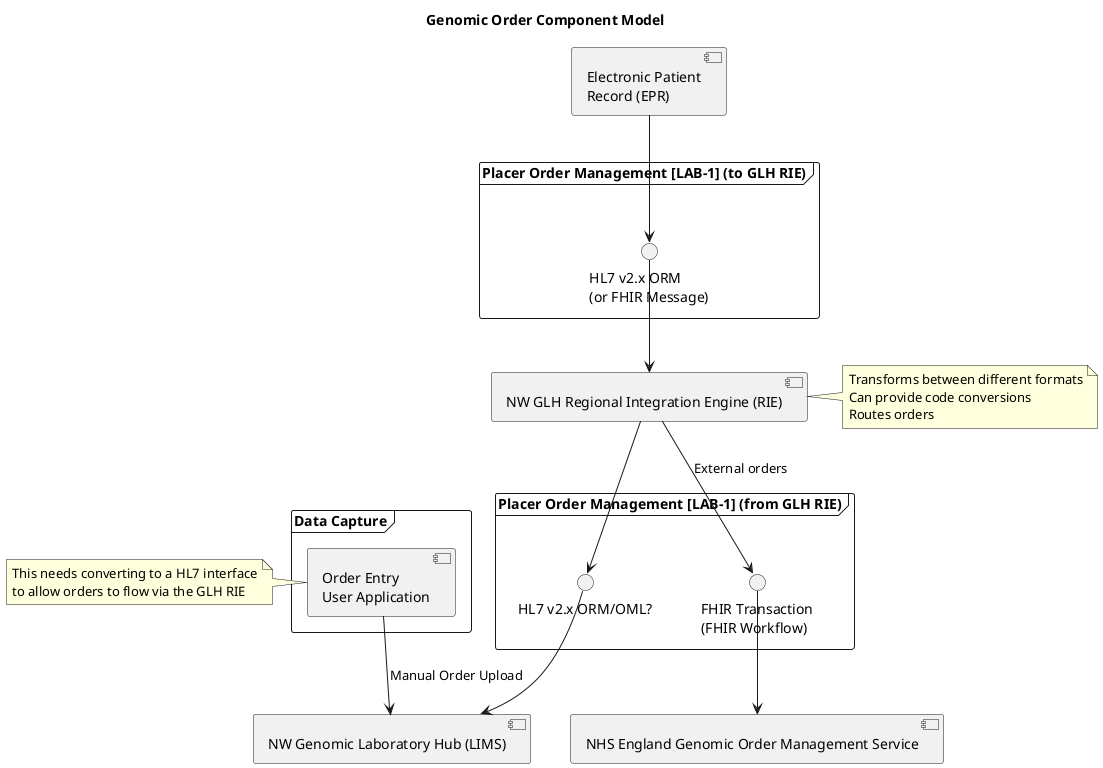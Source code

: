 @startuml

title "Genomic Order Component Model"

component "NW Genomic Laboratory Hub (LIMS)" as LIMS
component "Electronic Patient\nRecord (EPR)" as EPR
component "NW GLH Regional Integration Engine (RIE)" as TIE
component "NHS England Genomic Order Management Service" as GOMS

frame "Data Capture" as sdc {
  component "Order Entry\nUser Application" as user
}

frame "Placer Order Management [LAB-1] (to GLH RIE)" as xChange1 {
 interface "HL7 v2.x ORM\n(or FHIR Message)" as HL7_ORM1
}

frame "Placer Order Management [LAB-1] (from GLH RIE)" as xChange2 {
 interface "HL7 v2.x ORM/OML?" as HL7_ORM2
 interface "FHIR Transaction\n(FHIR Workflow)" as Transaction
}

EPR -d-> HL7_ORM1
HL7_ORM1 -d-> TIE
TIE -d-> HL7_ORM2
TIE -d-> Transaction: External orders
Transaction -d-> GOMS

HL7_ORM2 -d-> LIMS
user -d-> LIMS : Manual Order Upload

note left of user
This needs converting to a HL7 interface
to allow orders to flow via the GLH RIE
end note

note right of TIE
Transforms between different formats
Can provide code conversions
Routes orders
end note

@enduml
